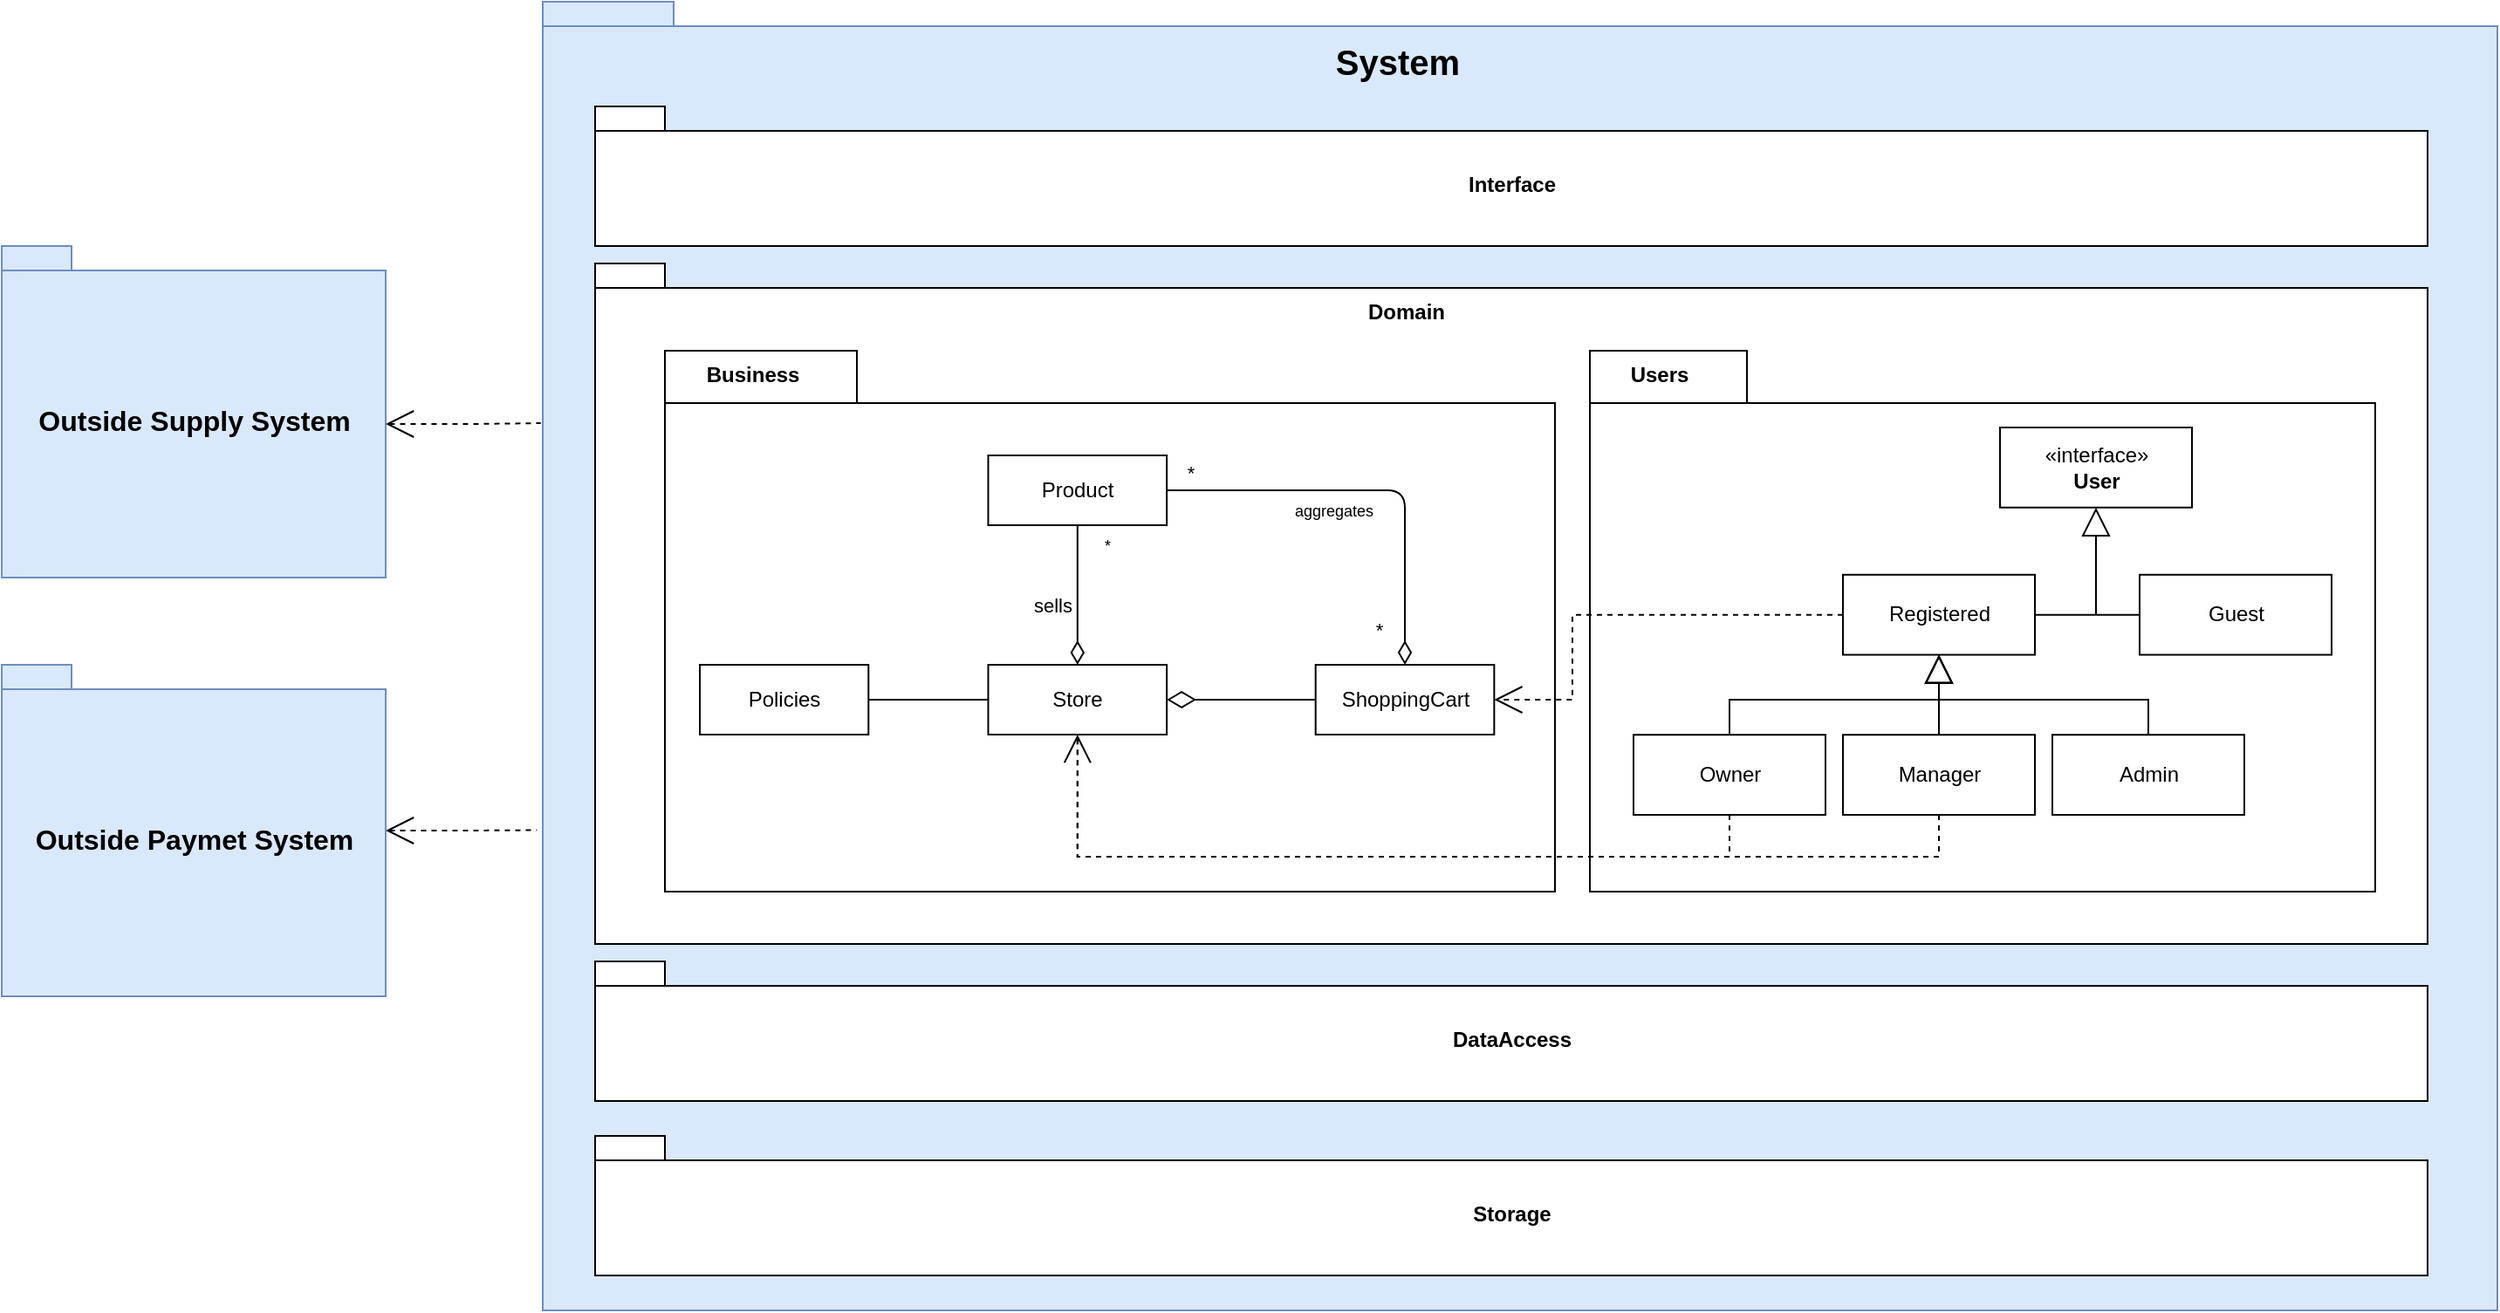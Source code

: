 <mxfile version="14.4.4" type="device"><diagram id="pL0_-yjyjKgsOdXkJkn5" name="Page-1"><mxGraphModel dx="2424" dy="887" grid="1" gridSize="10" guides="1" tooltips="1" connect="1" arrows="1" fold="1" page="1" pageScale="1" pageWidth="850" pageHeight="1100" math="0" shadow="0"><root><mxCell id="0"/><mxCell id="1" parent="0"/><mxCell id="3MnVoW3Sng2GBDPmhfqx-17" value="" style="shape=folder;fontStyle=1;spacingTop=10;tabWidth=40;tabHeight=14;tabPosition=left;html=1;fillColor=#dae8fc;strokeColor=#6c8ebf;" vertex="1" parent="1"><mxGeometry x="200" y="130" width="1120" height="750" as="geometry"/></mxCell><mxCell id="3MnVoW3Sng2GBDPmhfqx-39" value="" style="shape=folder;fontStyle=1;spacingTop=10;tabWidth=40;tabHeight=14;tabPosition=left;html=1;" vertex="1" parent="1"><mxGeometry x="230" y="280" width="1050" height="390" as="geometry"/></mxCell><mxCell id="3MnVoW3Sng2GBDPmhfqx-5" value="Interface" style="shape=folder;fontStyle=1;spacingTop=10;tabWidth=40;tabHeight=14;tabPosition=left;html=1;" vertex="1" parent="1"><mxGeometry x="230" y="190" width="1050" height="80" as="geometry"/></mxCell><mxCell id="3MnVoW3Sng2GBDPmhfqx-6" value="Storage" style="shape=folder;fontStyle=1;spacingTop=10;tabWidth=40;tabHeight=14;tabPosition=left;html=1;" vertex="1" parent="1"><mxGeometry x="230" y="780" width="1050" height="80" as="geometry"/></mxCell><mxCell id="3MnVoW3Sng2GBDPmhfqx-52" style="edgeStyle=orthogonalEdgeStyle;rounded=0;orthogonalLoop=1;jettySize=auto;html=1;exitX=0;exitY=0;exitDx=220;exitDy=102;exitPerimeter=0;entryX=-0.001;entryY=0.322;entryDx=0;entryDy=0;entryPerimeter=0;startArrow=open;startFill=0;startSize=14;endArrow=none;endFill=0;endSize=14;fontSize=12;dashed=1;" edge="1" parent="1" source="3MnVoW3Sng2GBDPmhfqx-15" target="3MnVoW3Sng2GBDPmhfqx-17"><mxGeometry relative="1" as="geometry"/></mxCell><mxCell id="3MnVoW3Sng2GBDPmhfqx-15" value="&lt;font style=&quot;font-size: 16px&quot;&gt;Outside Supply System&lt;/font&gt;" style="shape=folder;fontStyle=1;spacingTop=10;tabWidth=40;tabHeight=14;tabPosition=left;html=1;fillColor=#dae8fc;strokeColor=#6c8ebf;" vertex="1" parent="1"><mxGeometry x="-110" y="270" width="220" height="190" as="geometry"/></mxCell><mxCell id="3MnVoW3Sng2GBDPmhfqx-53" style="edgeStyle=orthogonalEdgeStyle;rounded=0;orthogonalLoop=1;jettySize=auto;html=1;entryX=-0.003;entryY=0.633;entryDx=0;entryDy=0;entryPerimeter=0;dashed=1;startArrow=open;startFill=0;startSize=14;endArrow=none;endFill=0;endSize=14;fontSize=12;" edge="1" parent="1" source="3MnVoW3Sng2GBDPmhfqx-16" target="3MnVoW3Sng2GBDPmhfqx-17"><mxGeometry relative="1" as="geometry"/></mxCell><mxCell id="3MnVoW3Sng2GBDPmhfqx-16" value="&lt;font style=&quot;font-size: 16px&quot;&gt;Outside Paymet System&lt;/font&gt;" style="shape=folder;fontStyle=1;spacingTop=10;tabWidth=40;tabHeight=14;tabPosition=left;html=1;fillColor=#dae8fc;strokeColor=#6c8ebf;" vertex="1" parent="1"><mxGeometry x="-110" y="510" width="220" height="190" as="geometry"/></mxCell><mxCell id="3MnVoW3Sng2GBDPmhfqx-38" value="DataAccess" style="shape=folder;fontStyle=1;spacingTop=10;tabWidth=40;tabHeight=14;tabPosition=left;html=1;" vertex="1" parent="1"><mxGeometry x="230" y="680" width="1050" height="80" as="geometry"/></mxCell><mxCell id="3MnVoW3Sng2GBDPmhfqx-47" value="" style="group" vertex="1" connectable="0" parent="1"><mxGeometry x="800" y="330" width="450" height="310" as="geometry"/></mxCell><mxCell id="3MnVoW3Sng2GBDPmhfqx-2" value="" style="shape=folder;fontStyle=1;spacingTop=10;tabWidth=90;tabHeight=30;tabPosition=left;html=1;" vertex="1" parent="3MnVoW3Sng2GBDPmhfqx-47"><mxGeometry width="450" height="310" as="geometry"/></mxCell><mxCell id="3MnVoW3Sng2GBDPmhfqx-4" value="Users" style="text;align=center;fontStyle=1;verticalAlign=middle;spacingLeft=3;spacingRight=3;strokeColor=none;rotatable=0;points=[[0,0.5],[1,0.5]];portConstraint=eastwest;" vertex="1" parent="3MnVoW3Sng2GBDPmhfqx-47"><mxGeometry width="80" height="26" as="geometry"/></mxCell><mxCell id="3MnVoW3Sng2GBDPmhfqx-45" value="" style="group" vertex="1" connectable="0" parent="3MnVoW3Sng2GBDPmhfqx-47"><mxGeometry x="25" y="44" width="400" height="222" as="geometry"/></mxCell><mxCell id="3MnVoW3Sng2GBDPmhfqx-30" value="Guest" style="html=1;" vertex="1" parent="3MnVoW3Sng2GBDPmhfqx-45"><mxGeometry x="290" y="84.397" width="110" height="45.868" as="geometry"/></mxCell><mxCell id="3MnVoW3Sng2GBDPmhfqx-31" value="Owner" style="html=1;" vertex="1" parent="3MnVoW3Sng2GBDPmhfqx-45"><mxGeometry y="176.132" width="110" height="45.868" as="geometry"/></mxCell><mxCell id="3MnVoW3Sng2GBDPmhfqx-32" value="Manager" style="html=1;" vertex="1" parent="3MnVoW3Sng2GBDPmhfqx-45"><mxGeometry x="120" y="176.132" width="110" height="45.868" as="geometry"/></mxCell><mxCell id="3MnVoW3Sng2GBDPmhfqx-33" value="Admin" style="html=1;" vertex="1" parent="3MnVoW3Sng2GBDPmhfqx-45"><mxGeometry x="240" y="176.132" width="110" height="45.868" as="geometry"/></mxCell><mxCell id="3MnVoW3Sng2GBDPmhfqx-34" value="Registered" style="html=1;" vertex="1" parent="3MnVoW3Sng2GBDPmhfqx-45"><mxGeometry x="120" y="84.397" width="110" height="45.868" as="geometry"/></mxCell><mxCell id="3MnVoW3Sng2GBDPmhfqx-40" style="edgeStyle=orthogonalEdgeStyle;rounded=0;orthogonalLoop=1;jettySize=auto;html=1;entryX=1;entryY=0.5;entryDx=0;entryDy=0;startArrow=none;startFill=0;startSize=14;endArrow=none;endFill=0;endSize=14;" edge="1" parent="3MnVoW3Sng2GBDPmhfqx-45" source="3MnVoW3Sng2GBDPmhfqx-30" target="3MnVoW3Sng2GBDPmhfqx-34"><mxGeometry relative="1" as="geometry"/></mxCell><mxCell id="3MnVoW3Sng2GBDPmhfqx-42" style="edgeStyle=orthogonalEdgeStyle;rounded=0;orthogonalLoop=1;jettySize=auto;html=1;entryX=0.5;entryY=1;entryDx=0;entryDy=0;startArrow=none;startFill=0;startSize=14;endArrow=block;endFill=0;endSize=14;exitX=0.5;exitY=0;exitDx=0;exitDy=0;" edge="1" parent="3MnVoW3Sng2GBDPmhfqx-45" source="3MnVoW3Sng2GBDPmhfqx-31" target="3MnVoW3Sng2GBDPmhfqx-34"><mxGeometry relative="1" as="geometry"><Array as="points"><mxPoint x="55" y="156"/><mxPoint x="175" y="156"/></Array></mxGeometry></mxCell><mxCell id="3MnVoW3Sng2GBDPmhfqx-43" style="edgeStyle=orthogonalEdgeStyle;rounded=0;orthogonalLoop=1;jettySize=auto;html=1;entryX=0.5;entryY=1;entryDx=0;entryDy=0;startArrow=none;startFill=0;startSize=14;endArrow=block;endFill=0;endSize=14;" edge="1" parent="3MnVoW3Sng2GBDPmhfqx-45" source="3MnVoW3Sng2GBDPmhfqx-32" target="3MnVoW3Sng2GBDPmhfqx-34"><mxGeometry relative="1" as="geometry"/></mxCell><mxCell id="3MnVoW3Sng2GBDPmhfqx-44" style="edgeStyle=orthogonalEdgeStyle;rounded=0;orthogonalLoop=1;jettySize=auto;html=1;startArrow=none;startFill=0;startSize=14;endArrow=block;endFill=0;endSize=14;" edge="1" parent="3MnVoW3Sng2GBDPmhfqx-45" source="3MnVoW3Sng2GBDPmhfqx-33" target="3MnVoW3Sng2GBDPmhfqx-34"><mxGeometry relative="1" as="geometry"><Array as="points"><mxPoint x="295" y="156"/><mxPoint x="175" y="156"/></Array></mxGeometry></mxCell><mxCell id="3MnVoW3Sng2GBDPmhfqx-41" style="edgeStyle=orthogonalEdgeStyle;rounded=0;orthogonalLoop=1;jettySize=auto;html=1;exitX=0.5;exitY=1;exitDx=0;exitDy=0;startArrow=block;startFill=0;startSize=14;endArrow=none;endFill=0;endSize=14;" edge="1" parent="3MnVoW3Sng2GBDPmhfqx-45" source="3MnVoW3Sng2GBDPmhfqx-37"><mxGeometry relative="1" as="geometry"><mxPoint x="265" y="107.331" as="targetPoint"/></mxGeometry></mxCell><mxCell id="3MnVoW3Sng2GBDPmhfqx-37" value="«interface»&lt;br&gt;&lt;b&gt;User&lt;/b&gt;" style="html=1;" vertex="1" parent="3MnVoW3Sng2GBDPmhfqx-45"><mxGeometry x="210" width="110" height="45.868" as="geometry"/></mxCell><mxCell id="3MnVoW3Sng2GBDPmhfqx-50" value="System" style="text;align=center;fontStyle=1;verticalAlign=middle;spacingLeft=3;spacingRight=3;strokeColor=none;rotatable=0;points=[[0,0.5],[1,0.5]];portConstraint=eastwest;fontSize=20;" vertex="1" parent="1"><mxGeometry x="650" y="150" width="80" height="26" as="geometry"/></mxCell><mxCell id="3MnVoW3Sng2GBDPmhfqx-51" value="Domain" style="text;align=center;fontStyle=1;verticalAlign=middle;spacingLeft=3;spacingRight=3;strokeColor=none;rotatable=0;points=[[0,0.5],[1,0.5]];portConstraint=eastwest;fontSize=12;" vertex="1" parent="1"><mxGeometry x="655" y="294" width="80" height="26" as="geometry"/></mxCell><mxCell id="3MnVoW3Sng2GBDPmhfqx-60" value="" style="group" vertex="1" connectable="0" parent="1"><mxGeometry x="260" y="330" width="520" height="310" as="geometry"/></mxCell><mxCell id="3MnVoW3Sng2GBDPmhfqx-1" value="" style="shape=folder;fontStyle=1;spacingTop=10;tabWidth=110;tabHeight=30;tabPosition=left;html=1;" vertex="1" parent="3MnVoW3Sng2GBDPmhfqx-60"><mxGeometry x="10" width="510" height="310" as="geometry"/></mxCell><mxCell id="3MnVoW3Sng2GBDPmhfqx-3" value="Business" style="text;align=center;fontStyle=1;verticalAlign=middle;spacingLeft=3;spacingRight=3;strokeColor=none;rotatable=0;points=[[0,0.5],[1,0.5]];portConstraint=eastwest;" vertex="1" parent="3MnVoW3Sng2GBDPmhfqx-60"><mxGeometry width="121.081" height="26" as="geometry"/></mxCell><mxCell id="3MnVoW3Sng2GBDPmhfqx-59" value="" style="group" vertex="1" connectable="0" parent="3MnVoW3Sng2GBDPmhfqx-60"><mxGeometry x="29.998" y="90" width="455.173" height="220" as="geometry"/></mxCell><mxCell id="3MnVoW3Sng2GBDPmhfqx-8" value="Policies" style="html=1;" vertex="1" parent="3MnVoW3Sng2GBDPmhfqx-59"><mxGeometry y="90" width="96.641" height="40" as="geometry"/></mxCell><mxCell id="3MnVoW3Sng2GBDPmhfqx-48" value="" style="group" vertex="1" connectable="0" parent="3MnVoW3Sng2GBDPmhfqx-60"><mxGeometry x="195.247" y="90" width="289.924" height="220" as="geometry"/></mxCell><mxCell id="3MnVoW3Sng2GBDPmhfqx-7" value="Store" style="html=1;" vertex="1" parent="3MnVoW3Sng2GBDPmhfqx-48"><mxGeometry y="90" width="102.326" height="40" as="geometry"/></mxCell><mxCell id="3MnVoW3Sng2GBDPmhfqx-12" value="ShoppingCart" style="html=1;" vertex="1" parent="3MnVoW3Sng2GBDPmhfqx-48"><mxGeometry x="187.598" y="90" width="102.326" height="40" as="geometry"/></mxCell><mxCell id="3MnVoW3Sng2GBDPmhfqx-25" value="" style="endArrow=none;html=1;endSize=14;startArrow=diamondThin;startSize=14;startFill=0;edgeStyle=orthogonalEdgeStyle;align=left;verticalAlign=bottom;exitX=1;exitY=0.5;exitDx=0;exitDy=0;endFill=0;entryX=0;entryY=0.5;entryDx=0;entryDy=0;" edge="1" parent="3MnVoW3Sng2GBDPmhfqx-48" source="3MnVoW3Sng2GBDPmhfqx-7" target="3MnVoW3Sng2GBDPmhfqx-12"><mxGeometry x="-0.2" y="-20" relative="1" as="geometry"><mxPoint x="142.12" y="30" as="sourcePoint"/><mxPoint x="250.13" y="100" as="targetPoint"/><mxPoint as="offset"/></mxGeometry></mxCell><mxCell id="3MnVoW3Sng2GBDPmhfqx-28" value="" style="endArrow=none;html=1;endSize=14;startArrow=none;startSize=14;startFill=0;edgeStyle=orthogonalEdgeStyle;align=left;verticalAlign=bottom;exitX=1;exitY=0.5;exitDx=0;exitDy=0;endFill=0;entryX=0;entryY=0.5;entryDx=0;entryDy=0;" edge="1" parent="3MnVoW3Sng2GBDPmhfqx-60" source="3MnVoW3Sng2GBDPmhfqx-8" target="3MnVoW3Sng2GBDPmhfqx-7"><mxGeometry x="-6.72" y="30" as="geometry"><mxPoint x="308.943" y="210" as="sourcePoint"/><mxPoint x="394.215" y="210" as="targetPoint"/><mxPoint as="offset"/></mxGeometry></mxCell><mxCell id="3MnVoW3Sng2GBDPmhfqx-11" value="Product" style="html=1;" vertex="1" parent="3MnVoW3Sng2GBDPmhfqx-60"><mxGeometry x="195.247" y="60" width="102.326" height="40" as="geometry"/></mxCell><mxCell id="3MnVoW3Sng2GBDPmhfqx-19" value="&lt;font style=&quot;font-size: 9px&quot;&gt;*&lt;/font&gt;" style="endArrow=diamondThin;html=1;endSize=11;startArrow=none;startSize=10;startFill=0;edgeStyle=orthogonalEdgeStyle;align=left;verticalAlign=bottom;exitX=0.5;exitY=1;exitDx=0;exitDy=0;endFill=0;entryX=0.5;entryY=0;entryDx=0;entryDy=0;" edge="1" parent="3MnVoW3Sng2GBDPmhfqx-60" source="3MnVoW3Sng2GBDPmhfqx-11" target="3MnVoW3Sng2GBDPmhfqx-7"><mxGeometry x="-0.5" y="14" relative="1" as="geometry"><mxPoint x="229.356" y="170" as="sourcePoint"/><mxPoint x="246.41" y="169" as="targetPoint"/><mxPoint as="offset"/></mxGeometry></mxCell><mxCell id="3MnVoW3Sng2GBDPmhfqx-20" value="sells" style="edgeLabel;html=1;align=center;verticalAlign=middle;resizable=0;points=[];" vertex="1" connectable="0" parent="3MnVoW3Sng2GBDPmhfqx-19"><mxGeometry x="0.727" y="2" relative="1" as="geometry"><mxPoint x="-17" y="-23.33" as="offset"/></mxGeometry></mxCell><mxCell id="3MnVoW3Sng2GBDPmhfqx-22" value="&lt;font style=&quot;font-size: 9px&quot;&gt;aggregates&lt;/font&gt;" style="endArrow=diamondThin;html=1;endSize=11;startArrow=none;startSize=10;startFill=0;edgeStyle=orthogonalEdgeStyle;align=left;verticalAlign=bottom;exitX=1;exitY=0.5;exitDx=0;exitDy=0;endFill=0;entryX=0.5;entryY=0;entryDx=0;entryDy=0;" edge="1" parent="3MnVoW3Sng2GBDPmhfqx-60" source="3MnVoW3Sng2GBDPmhfqx-11" target="3MnVoW3Sng2GBDPmhfqx-12"><mxGeometry x="-0.394" y="-20" relative="1" as="geometry"><mxPoint x="286.204" y="140" as="sourcePoint"/><mxPoint x="286.204" y="190" as="targetPoint"/><mxPoint as="offset"/></mxGeometry></mxCell><mxCell id="3MnVoW3Sng2GBDPmhfqx-23" value="*" style="edgeLabel;html=1;align=center;verticalAlign=middle;resizable=0;points=[];" vertex="1" connectable="0" parent="3MnVoW3Sng2GBDPmhfqx-22"><mxGeometry x="0.727" y="2" relative="1" as="geometry"><mxPoint x="-17" y="12.62" as="offset"/></mxGeometry></mxCell><mxCell id="3MnVoW3Sng2GBDPmhfqx-24" value="*" style="edgeLabel;html=1;align=center;verticalAlign=middle;resizable=0;points=[];" vertex="1" connectable="0" parent="3MnVoW3Sng2GBDPmhfqx-22"><mxGeometry x="-0.92" y="-1" relative="1" as="geometry"><mxPoint x="3.33" y="-11" as="offset"/></mxGeometry></mxCell><mxCell id="3MnVoW3Sng2GBDPmhfqx-55" style="edgeStyle=orthogonalEdgeStyle;rounded=0;orthogonalLoop=1;jettySize=auto;html=1;entryX=1;entryY=0.5;entryDx=0;entryDy=0;dashed=1;startArrow=none;startFill=0;startSize=14;endArrow=open;endFill=0;endSize=14;fontSize=12;" edge="1" parent="1" source="3MnVoW3Sng2GBDPmhfqx-34" target="3MnVoW3Sng2GBDPmhfqx-12"><mxGeometry relative="1" as="geometry"><Array as="points"><mxPoint x="790" y="481"/><mxPoint x="790" y="530"/></Array></mxGeometry></mxCell><mxCell id="3MnVoW3Sng2GBDPmhfqx-56" style="edgeStyle=orthogonalEdgeStyle;rounded=0;orthogonalLoop=1;jettySize=auto;html=1;entryX=0.5;entryY=1;entryDx=0;entryDy=0;dashed=1;startArrow=none;startFill=0;startSize=14;endArrow=none;endFill=0;endSize=14;fontSize=12;" edge="1" parent="1" source="3MnVoW3Sng2GBDPmhfqx-31" target="3MnVoW3Sng2GBDPmhfqx-7"><mxGeometry relative="1" as="geometry"><Array as="points"><mxPoint x="880" y="620"/><mxPoint x="506" y="620"/></Array></mxGeometry></mxCell><mxCell id="3MnVoW3Sng2GBDPmhfqx-57" style="edgeStyle=orthogonalEdgeStyle;rounded=0;orthogonalLoop=1;jettySize=auto;html=1;entryX=0.5;entryY=1;entryDx=0;entryDy=0;dashed=1;startArrow=none;startFill=0;startSize=14;endArrow=open;endFill=0;endSize=14;fontSize=12;" edge="1" parent="1" source="3MnVoW3Sng2GBDPmhfqx-32" target="3MnVoW3Sng2GBDPmhfqx-7"><mxGeometry relative="1" as="geometry"><Array as="points"><mxPoint x="1000" y="620"/><mxPoint x="506" y="620"/></Array></mxGeometry></mxCell></root></mxGraphModel></diagram></mxfile>